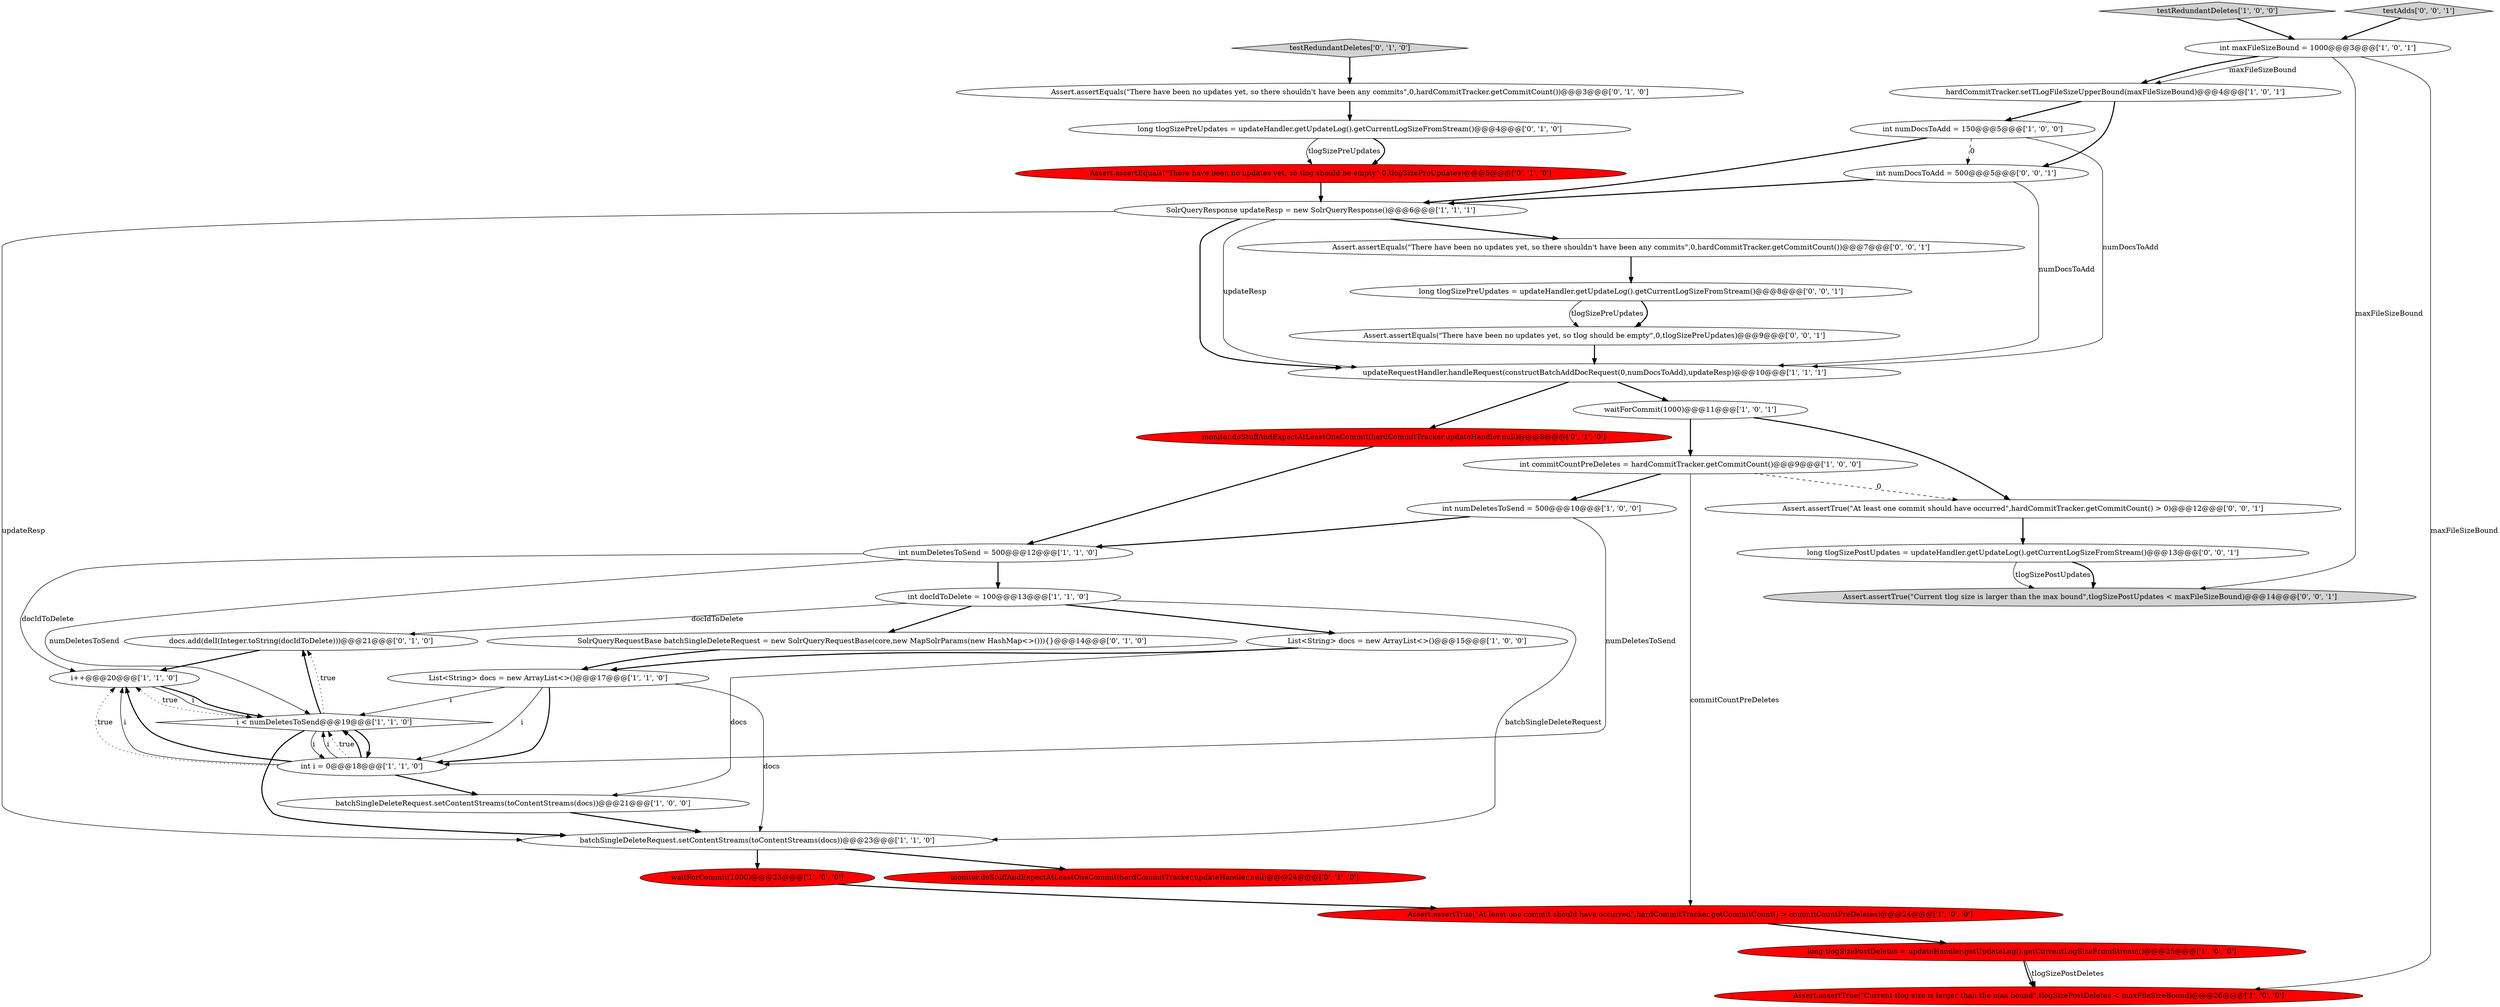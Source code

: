 digraph {
18 [style = filled, label = "Assert.assertTrue(\"Current tlog size is larger than the max bound\",tlogSizePostDeletes < maxFileSizeBound)@@@26@@@['1', '0', '0']", fillcolor = red, shape = ellipse image = "AAA1AAABBB1BBB"];
29 [style = filled, label = "long tlogSizePreUpdates = updateHandler.getUpdateLog().getCurrentLogSizeFromStream()@@@4@@@['0', '1', '0']", fillcolor = white, shape = ellipse image = "AAA0AAABBB2BBB"];
6 [style = filled, label = "testRedundantDeletes['1', '0', '0']", fillcolor = lightgray, shape = diamond image = "AAA0AAABBB1BBB"];
24 [style = filled, label = "monitor.doStuffAndExpectAtLeastOneCommit(hardCommitTracker,updateHandler,null)@@@24@@@['0', '1', '0']", fillcolor = red, shape = ellipse image = "AAA1AAABBB2BBB"];
4 [style = filled, label = "int numDeletesToSend = 500@@@12@@@['1', '1', '0']", fillcolor = white, shape = ellipse image = "AAA0AAABBB1BBB"];
22 [style = filled, label = "docs.add(delI(Integer.toString(docIdToDelete)))@@@21@@@['0', '1', '0']", fillcolor = white, shape = ellipse image = "AAA0AAABBB2BBB"];
31 [style = filled, label = "Assert.assertTrue(\"At least one commit should have occurred\",hardCommitTracker.getCommitCount() > 0)@@@12@@@['0', '0', '1']", fillcolor = white, shape = ellipse image = "AAA0AAABBB3BBB"];
34 [style = filled, label = "int numDocsToAdd = 500@@@5@@@['0', '0', '1']", fillcolor = white, shape = ellipse image = "AAA0AAABBB3BBB"];
11 [style = filled, label = "int docIdToDelete = 100@@@13@@@['1', '1', '0']", fillcolor = white, shape = ellipse image = "AAA0AAABBB1BBB"];
23 [style = filled, label = "testRedundantDeletes['0', '1', '0']", fillcolor = lightgray, shape = diamond image = "AAA0AAABBB2BBB"];
2 [style = filled, label = "hardCommitTracker.setTLogFileSizeUpperBound(maxFileSizeBound)@@@4@@@['1', '0', '1']", fillcolor = white, shape = ellipse image = "AAA0AAABBB1BBB"];
7 [style = filled, label = "int commitCountPreDeletes = hardCommitTracker.getCommitCount()@@@9@@@['1', '0', '0']", fillcolor = white, shape = ellipse image = "AAA0AAABBB1BBB"];
0 [style = filled, label = "List<String> docs = new ArrayList<>()@@@17@@@['1', '1', '0']", fillcolor = white, shape = ellipse image = "AAA0AAABBB1BBB"];
32 [style = filled, label = "long tlogSizePreUpdates = updateHandler.getUpdateLog().getCurrentLogSizeFromStream()@@@8@@@['0', '0', '1']", fillcolor = white, shape = ellipse image = "AAA0AAABBB3BBB"];
33 [style = filled, label = "testAdds['0', '0', '1']", fillcolor = lightgray, shape = diamond image = "AAA0AAABBB3BBB"];
17 [style = filled, label = "updateRequestHandler.handleRequest(constructBatchAddDocRequest(0,numDocsToAdd),updateResp)@@@10@@@['1', '1', '1']", fillcolor = white, shape = ellipse image = "AAA0AAABBB1BBB"];
20 [style = filled, label = "int numDocsToAdd = 150@@@5@@@['1', '0', '0']", fillcolor = white, shape = ellipse image = "AAA0AAABBB1BBB"];
19 [style = filled, label = "List<String> docs = new ArrayList<>()@@@15@@@['1', '0', '0']", fillcolor = white, shape = ellipse image = "AAA0AAABBB1BBB"];
13 [style = filled, label = "int i = 0@@@18@@@['1', '1', '0']", fillcolor = white, shape = ellipse image = "AAA0AAABBB1BBB"];
28 [style = filled, label = "monitor.doStuffAndExpectAtLeastOneCommit(hardCommitTracker,updateHandler,null)@@@8@@@['0', '1', '0']", fillcolor = red, shape = ellipse image = "AAA1AAABBB2BBB"];
36 [style = filled, label = "long tlogSizePostUpdates = updateHandler.getUpdateLog().getCurrentLogSizeFromStream()@@@13@@@['0', '0', '1']", fillcolor = white, shape = ellipse image = "AAA0AAABBB3BBB"];
30 [style = filled, label = "Assert.assertEquals(\"There have been no updates yet, so there shouldn't have been any commits\",0,hardCommitTracker.getCommitCount())@@@7@@@['0', '0', '1']", fillcolor = white, shape = ellipse image = "AAA0AAABBB3BBB"];
9 [style = filled, label = "Assert.assertTrue(\"At least one commit should have occurred\",hardCommitTracker.getCommitCount() > commitCountPreDeletes)@@@24@@@['1', '0', '0']", fillcolor = red, shape = ellipse image = "AAA1AAABBB1BBB"];
26 [style = filled, label = "SolrQueryRequestBase batchSingleDeleteRequest = new SolrQueryRequestBase(core,new MapSolrParams(new HashMap<>())){}@@@14@@@['0', '1', '0']", fillcolor = white, shape = ellipse image = "AAA0AAABBB2BBB"];
15 [style = filled, label = "batchSingleDeleteRequest.setContentStreams(toContentStreams(docs))@@@23@@@['1', '1', '0']", fillcolor = white, shape = ellipse image = "AAA0AAABBB1BBB"];
1 [style = filled, label = "waitForCommit(1000)@@@23@@@['1', '0', '0']", fillcolor = red, shape = ellipse image = "AAA1AAABBB1BBB"];
25 [style = filled, label = "Assert.assertEquals(\"There have been no updates yet, so tlog should be empty\",0,tlogSizePreUpdates)@@@5@@@['0', '1', '0']", fillcolor = red, shape = ellipse image = "AAA1AAABBB2BBB"];
35 [style = filled, label = "Assert.assertEquals(\"There have been no updates yet, so tlog should be empty\",0,tlogSizePreUpdates)@@@9@@@['0', '0', '1']", fillcolor = white, shape = ellipse image = "AAA0AAABBB3BBB"];
21 [style = filled, label = "waitForCommit(1000)@@@11@@@['1', '0', '1']", fillcolor = white, shape = ellipse image = "AAA0AAABBB1BBB"];
5 [style = filled, label = "batchSingleDeleteRequest.setContentStreams(toContentStreams(docs))@@@21@@@['1', '0', '0']", fillcolor = white, shape = ellipse image = "AAA0AAABBB1BBB"];
12 [style = filled, label = "i++@@@20@@@['1', '1', '0']", fillcolor = white, shape = ellipse image = "AAA0AAABBB1BBB"];
3 [style = filled, label = "int maxFileSizeBound = 1000@@@3@@@['1', '0', '1']", fillcolor = white, shape = ellipse image = "AAA0AAABBB1BBB"];
37 [style = filled, label = "Assert.assertTrue(\"Current tlog size is larger than the max bound\",tlogSizePostUpdates < maxFileSizeBound)@@@14@@@['0', '0', '1']", fillcolor = lightgray, shape = ellipse image = "AAA0AAABBB3BBB"];
27 [style = filled, label = "Assert.assertEquals(\"There have been no updates yet, so there shouldn't have been any commits\",0,hardCommitTracker.getCommitCount())@@@3@@@['0', '1', '0']", fillcolor = white, shape = ellipse image = "AAA0AAABBB2BBB"];
10 [style = filled, label = "int numDeletesToSend = 500@@@10@@@['1', '0', '0']", fillcolor = white, shape = ellipse image = "AAA0AAABBB1BBB"];
16 [style = filled, label = "SolrQueryResponse updateResp = new SolrQueryResponse()@@@6@@@['1', '1', '1']", fillcolor = white, shape = ellipse image = "AAA0AAABBB1BBB"];
14 [style = filled, label = "i < numDeletesToSend@@@19@@@['1', '1', '0']", fillcolor = white, shape = diamond image = "AAA0AAABBB1BBB"];
8 [style = filled, label = "long tlogSizePostDeletes = updateHandler.getUpdateLog().getCurrentLogSizeFromStream()@@@25@@@['1', '0', '0']", fillcolor = red, shape = ellipse image = "AAA1AAABBB1BBB"];
32->35 [style = bold, label=""];
6->3 [style = bold, label=""];
14->13 [style = solid, label="i"];
2->20 [style = bold, label=""];
7->31 [style = dashed, label="0"];
33->3 [style = bold, label=""];
0->13 [style = bold, label=""];
23->27 [style = bold, label=""];
14->12 [style = dotted, label="true"];
13->12 [style = dotted, label="true"];
7->10 [style = bold, label=""];
8->18 [style = bold, label=""];
0->13 [style = solid, label="i"];
2->34 [style = bold, label=""];
14->22 [style = bold, label=""];
3->18 [style = solid, label="maxFileSizeBound"];
34->17 [style = solid, label="numDocsToAdd"];
5->15 [style = bold, label=""];
29->25 [style = bold, label=""];
30->32 [style = bold, label=""];
31->36 [style = bold, label=""];
19->5 [style = solid, label="docs"];
14->22 [style = dotted, label="true"];
16->17 [style = bold, label=""];
11->19 [style = bold, label=""];
9->8 [style = bold, label=""];
25->16 [style = bold, label=""];
29->25 [style = solid, label="tlogSizePreUpdates"];
10->13 [style = solid, label="numDeletesToSend"];
1->9 [style = bold, label=""];
13->12 [style = solid, label="i"];
19->0 [style = bold, label=""];
0->14 [style = solid, label="i"];
0->15 [style = solid, label="docs"];
3->2 [style = solid, label="maxFileSizeBound"];
4->12 [style = solid, label="docIdToDelete"];
13->12 [style = bold, label=""];
17->28 [style = bold, label=""];
20->16 [style = bold, label=""];
28->4 [style = bold, label=""];
12->14 [style = solid, label="i"];
3->2 [style = bold, label=""];
3->37 [style = solid, label="maxFileSizeBound"];
21->31 [style = bold, label=""];
16->15 [style = solid, label="updateResp"];
20->34 [style = dashed, label="0"];
11->15 [style = solid, label="batchSingleDeleteRequest"];
22->12 [style = bold, label=""];
15->24 [style = bold, label=""];
34->16 [style = bold, label=""];
16->30 [style = bold, label=""];
8->18 [style = solid, label="tlogSizePostDeletes"];
12->14 [style = bold, label=""];
36->37 [style = solid, label="tlogSizePostUpdates"];
10->4 [style = bold, label=""];
4->14 [style = solid, label="numDeletesToSend"];
13->5 [style = bold, label=""];
21->7 [style = bold, label=""];
35->17 [style = bold, label=""];
11->22 [style = solid, label="docIdToDelete"];
20->17 [style = solid, label="numDocsToAdd"];
13->14 [style = solid, label="i"];
26->0 [style = bold, label=""];
14->15 [style = bold, label=""];
36->37 [style = bold, label=""];
14->13 [style = bold, label=""];
27->29 [style = bold, label=""];
16->17 [style = solid, label="updateResp"];
4->11 [style = bold, label=""];
13->14 [style = dotted, label="true"];
32->35 [style = solid, label="tlogSizePreUpdates"];
17->21 [style = bold, label=""];
13->14 [style = bold, label=""];
7->9 [style = solid, label="commitCountPreDeletes"];
11->26 [style = bold, label=""];
15->1 [style = bold, label=""];
}
